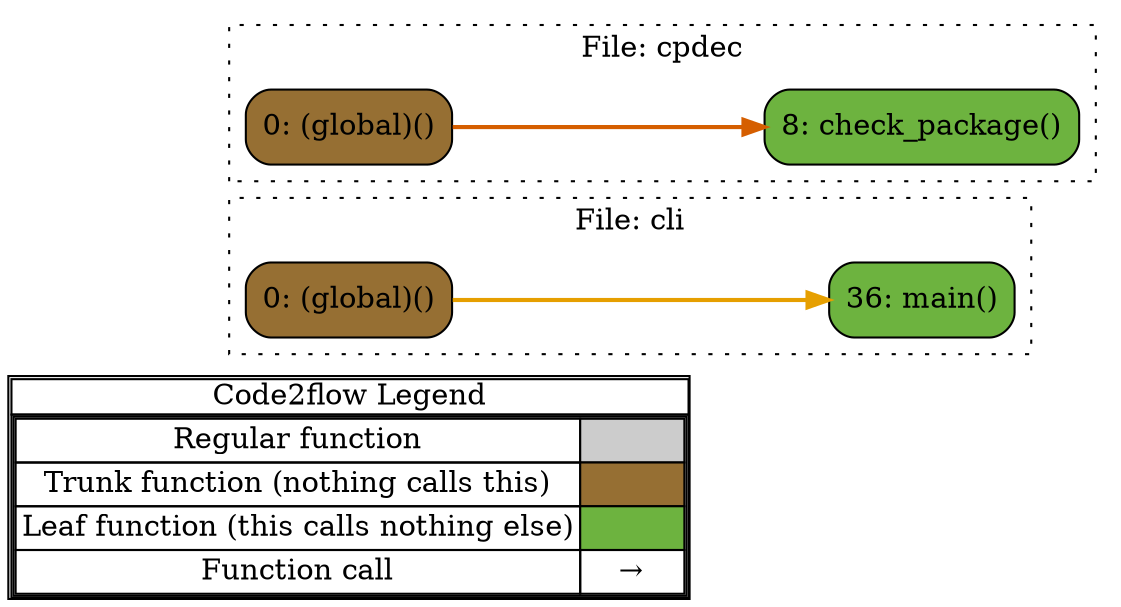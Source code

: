 digraph G {
concentrate=true;
splines="ortho";
rankdir="LR";
subgraph legend{
    rank = min;
    label = "legend";
    Legend [shape=none, margin=0, label = <
        <table cellspacing="0" cellpadding="0" border="1"><tr><td>Code2flow Legend</td></tr><tr><td>
        <table cellspacing="0">
        <tr><td>Regular function</td><td width="50px" bgcolor='#cccccc'></td></tr>
        <tr><td>Trunk function (nothing calls this)</td><td bgcolor='#966F33'></td></tr>
        <tr><td>Leaf function (this calls nothing else)</td><td bgcolor='#6db33f'></td></tr>
        <tr><td>Function call</td><td><font color='black'>&#8594;</font></td></tr>
        </table></td></tr></table>
        >];
}node_913a3151 [label="0: (global)()" name="cli::(global)" shape="rect" style="rounded,filled" fillcolor="#966F33" ];
node_39bd588e [label="36: main()" name="cli::main" shape="rect" style="rounded,filled" fillcolor="#6db33f" ];
node_e74fe73e [label="0: (global)()" name="cpdec::(global)" shape="rect" style="rounded,filled" fillcolor="#966F33" ];
node_520dd3a0 [label="8: check_package()" name="cpdec::check_package" shape="rect" style="rounded,filled" fillcolor="#6db33f" ];
node_913a3151 -> node_39bd588e [color="#E69F00" penwidth="2"];
node_e74fe73e -> node_520dd3a0 [color="#D55E00" penwidth="2"];
subgraph cluster_7e35b6f5 {
    node_39bd588e node_913a3151;
    label="File: cli";
    name="cli";
    style="filled";
    graph[style=dotted];
};
subgraph cluster_01d20b20 {
    node_520dd3a0 node_e74fe73e;
    label="File: cpdec";
    name="cpdec";
    style="filled";
    graph[style=dotted];
};
}

